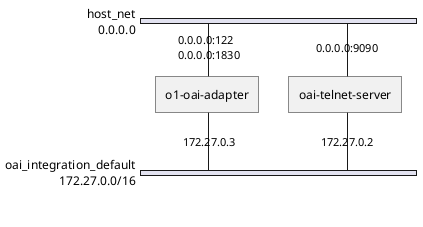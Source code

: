@startuml
nwdiag {
  
  network host_net {
      address = "0.0.0.0"
      o1-oai-adapter [address = "0.0.0.0:122" ];
      o1-oai-adapter [address = "0.0.0.0:122, 0.0.0.0:1830" ];
      oai-telnet-server [address = "0.0.0.0:9090" ];
  }
  network oai_integration_default {
      address = "172.27.0.0/16"
      o1-oai-adapter [address = "172.27.0.3" ];
      oai-telnet-server [address = "172.27.0.2" ];
  }
}

@enduml